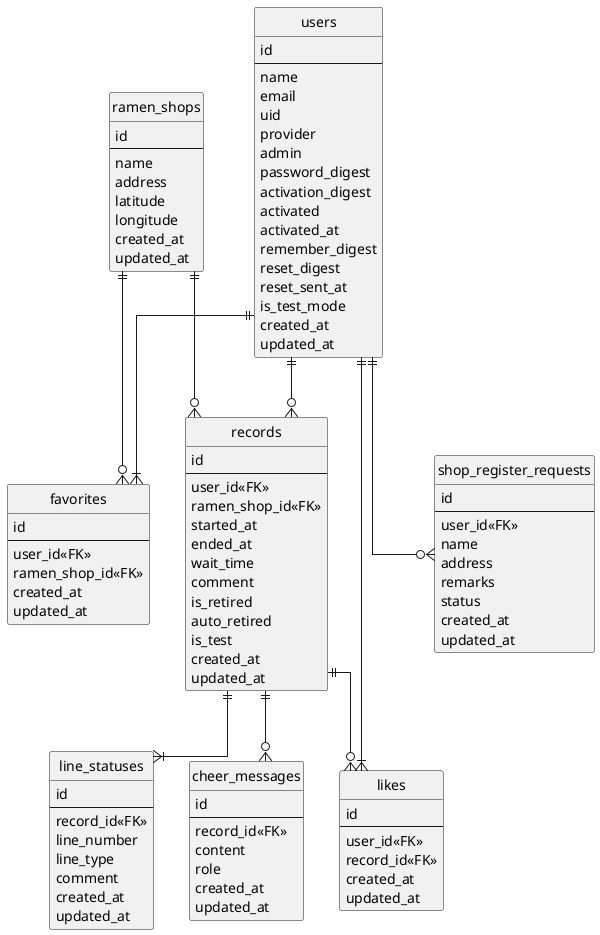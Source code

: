 @startuml yonde
hide circle

skinparam linetype ortho

entity "users" as users {
  id
  --
  name
  email
  uid
  provider
  admin
  password_digest
  activation_digest
  activated
  activated_at
  remember_digest
  reset_digest
  reset_sent_at
  is_test_mode
  created_at
  updated_at
}

entity "cheer_messages" as cheer_messages {
  id
  --
  record_id<<FK>>
  content
  role
  created_at
  updated_at
}

entity "favorites" as favorites {
  id
  --
  user_id<<FK>>
  ramen_shop_id<<FK>>
  created_at
  updated_at
}

entity "likes" as likes {
  id
  --
  user_id<<FK>>
  record_id<<FK>>
  created_at
  updated_at
}

entity "line_statuses" as line_statuses {
  id
  --
  record_id<<FK>>
  line_number
  line_type
  comment
  created_at
  updated_at
}


entity "ramen_shops" as ramen_shops {
  id
  --
  name
  address
  latitude
  longitude
  created_at
  updated_at
}

entity "records" as records {
  id
  --
  user_id<<FK>>
  ramen_shop_id<<FK>>
  started_at
  ended_at
  wait_time
  comment
  is_retired
  auto_retired
  is_test
  created_at
  updated_at
}

entity "shop_register_requests" as shop_register_requests {
  id
  --
  user_id<<FK>>
  name
  address
  remarks
  status
  created_at
  updated_at
}

users ||--|{ favorites
users ||--|{ likes
users ||--o{ records
users ||--o{ shop_register_requests
records ||--o{ cheer_messages
records ||--o{ likes
records ||--|{ line_statuses
ramen_shops ||--o{ favorites
ramen_shops ||--o{ records


@enduml
